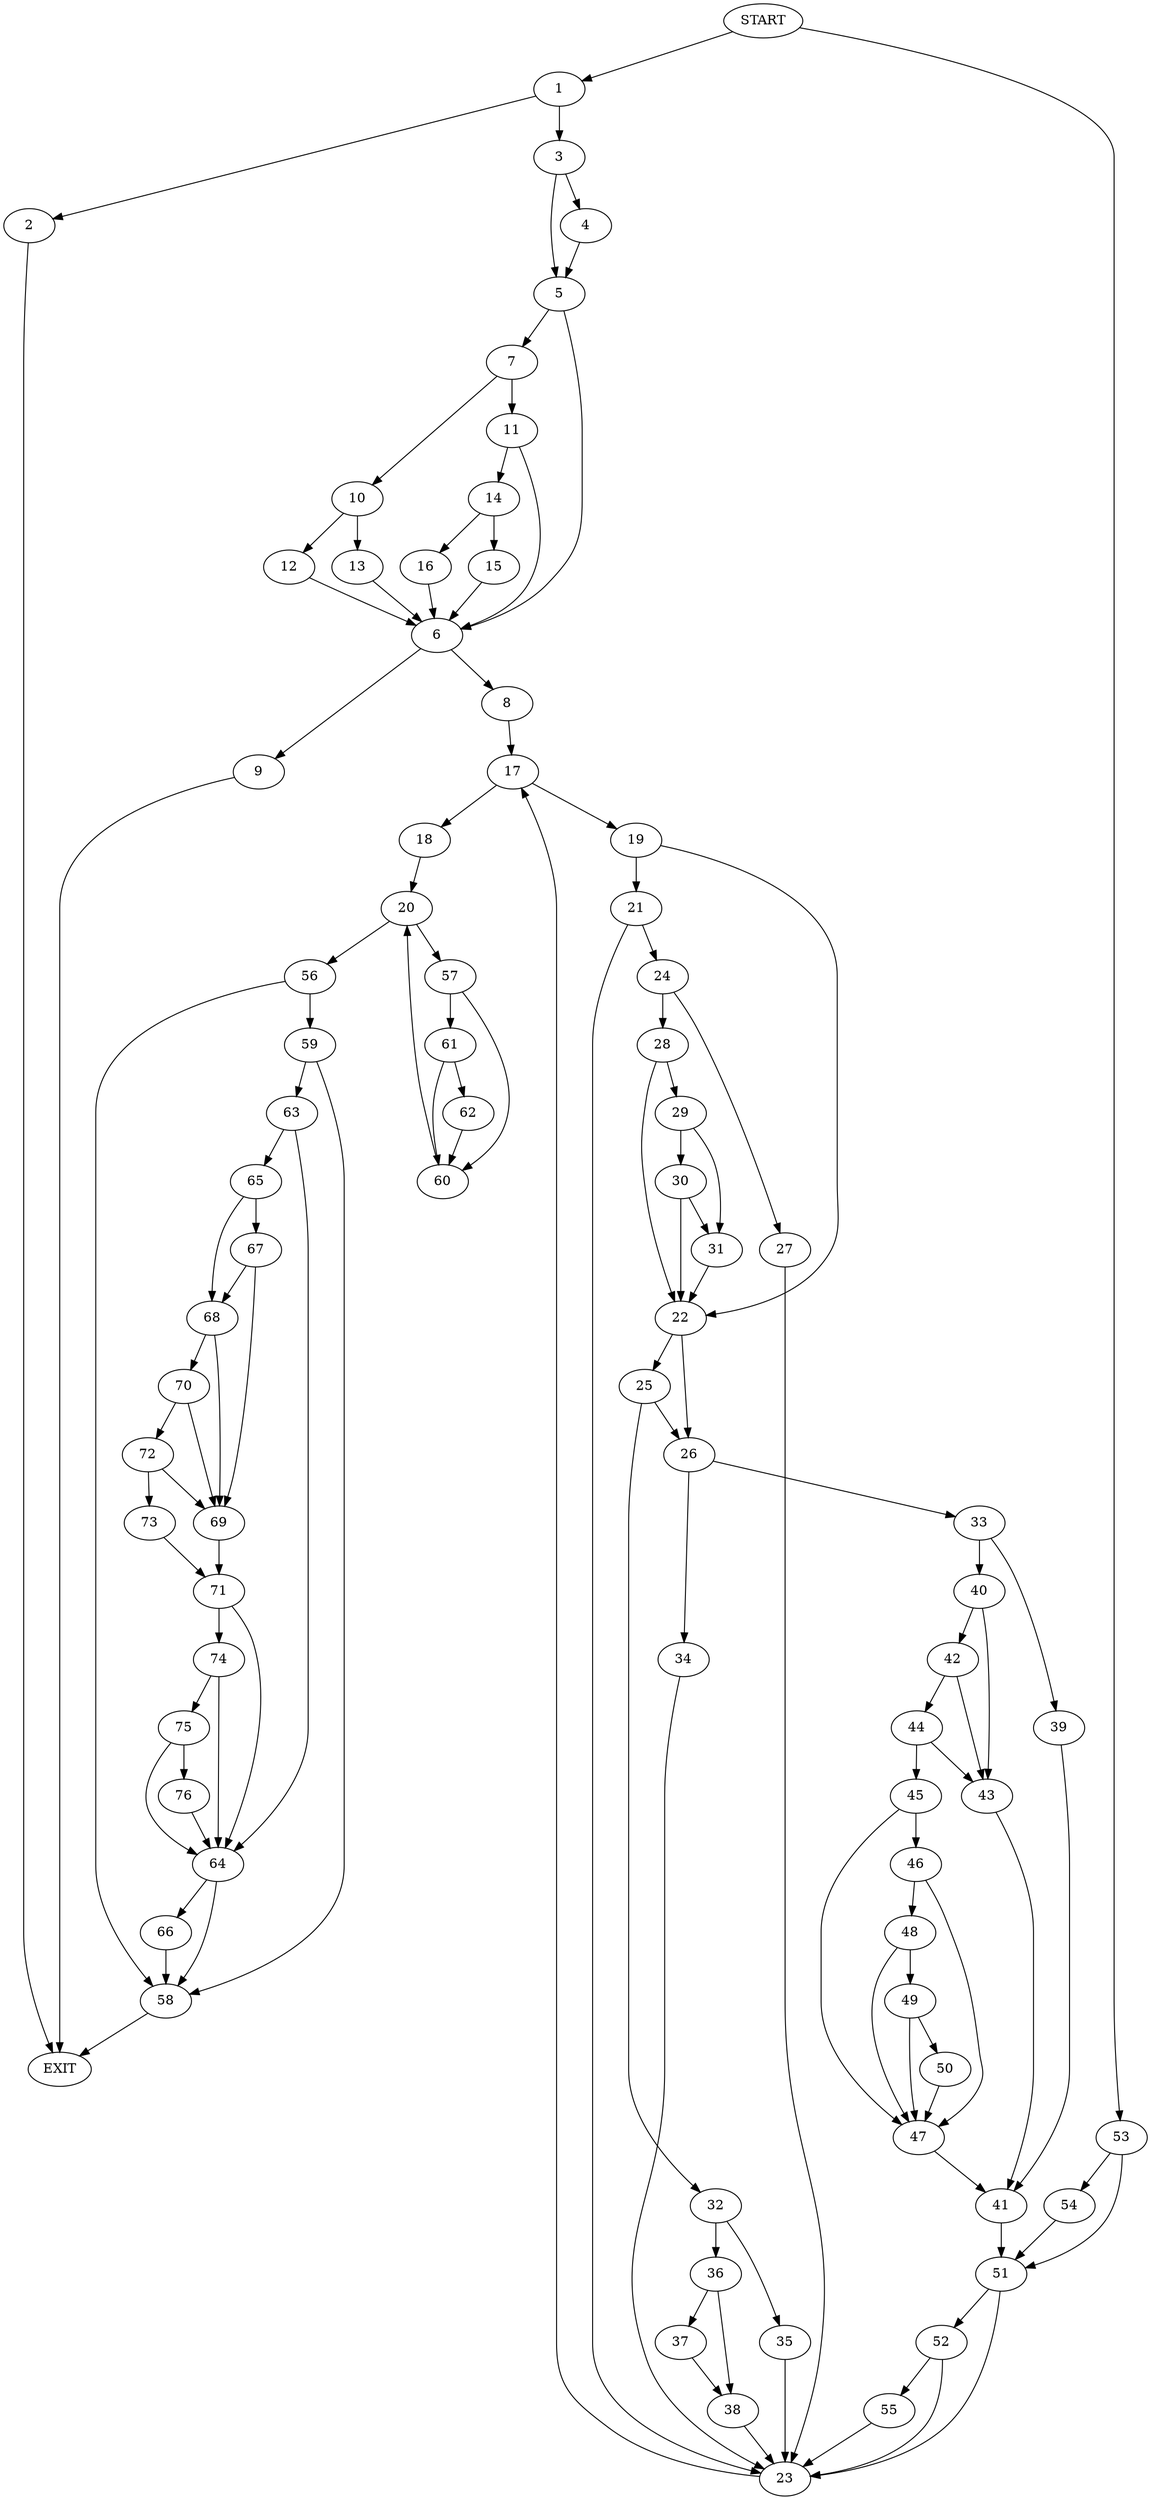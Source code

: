 digraph {
0 [label="START"]
77 [label="EXIT"]
0 -> 1
1 -> 2
1 -> 3
3 -> 4
3 -> 5
2 -> 77
5 -> 6
5 -> 7
4 -> 5
6 -> 8
6 -> 9
7 -> 10
7 -> 11
10 -> 12
10 -> 13
11 -> 6
11 -> 14
13 -> 6
12 -> 6
14 -> 15
14 -> 16
15 -> 6
16 -> 6
8 -> 17
9 -> 77
17 -> 18
17 -> 19
18 -> 20
19 -> 21
19 -> 22
21 -> 23
21 -> 24
22 -> 25
22 -> 26
23 -> 17
24 -> 27
24 -> 28
28 -> 29
28 -> 22
27 -> 23
29 -> 30
29 -> 31
30 -> 22
30 -> 31
31 -> 22
25 -> 26
25 -> 32
26 -> 33
26 -> 34
32 -> 35
32 -> 36
35 -> 23
36 -> 37
36 -> 38
37 -> 38
38 -> 23
34 -> 23
33 -> 39
33 -> 40
39 -> 41
40 -> 42
40 -> 43
42 -> 44
42 -> 43
43 -> 41
44 -> 43
44 -> 45
45 -> 46
45 -> 47
46 -> 48
46 -> 47
47 -> 41
48 -> 47
48 -> 49
49 -> 47
49 -> 50
50 -> 47
41 -> 51
51 -> 52
51 -> 23
0 -> 53
53 -> 54
53 -> 51
54 -> 51
52 -> 55
52 -> 23
55 -> 23
20 -> 56
20 -> 57
56 -> 58
56 -> 59
57 -> 60
57 -> 61
60 -> 20
61 -> 60
61 -> 62
62 -> 60
59 -> 63
59 -> 58
58 -> 77
63 -> 64
63 -> 65
64 -> 66
64 -> 58
65 -> 67
65 -> 68
67 -> 68
67 -> 69
68 -> 69
68 -> 70
69 -> 71
70 -> 72
70 -> 69
72 -> 73
72 -> 69
73 -> 71
71 -> 64
71 -> 74
74 -> 64
74 -> 75
75 -> 64
75 -> 76
76 -> 64
66 -> 58
}
